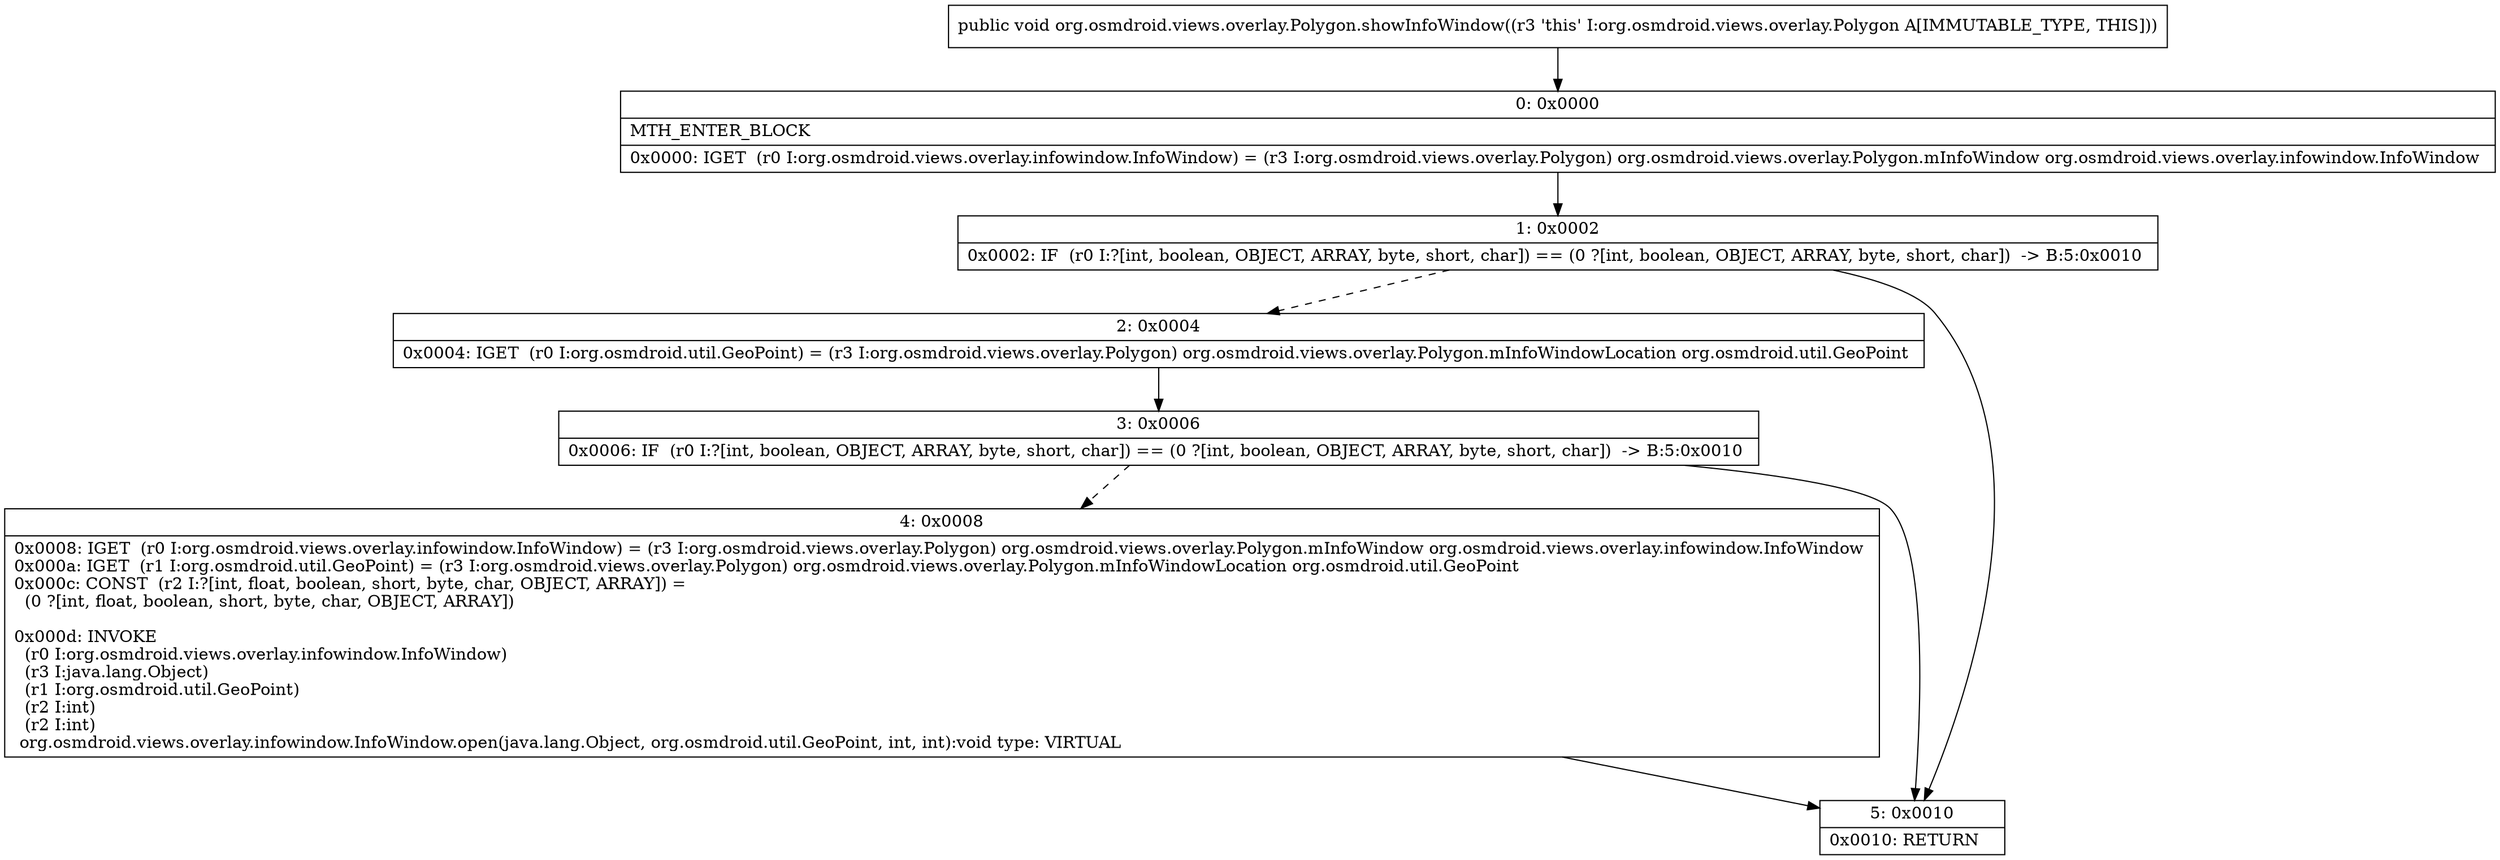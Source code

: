 digraph "CFG fororg.osmdroid.views.overlay.Polygon.showInfoWindow()V" {
Node_0 [shape=record,label="{0\:\ 0x0000|MTH_ENTER_BLOCK\l|0x0000: IGET  (r0 I:org.osmdroid.views.overlay.infowindow.InfoWindow) = (r3 I:org.osmdroid.views.overlay.Polygon) org.osmdroid.views.overlay.Polygon.mInfoWindow org.osmdroid.views.overlay.infowindow.InfoWindow \l}"];
Node_1 [shape=record,label="{1\:\ 0x0002|0x0002: IF  (r0 I:?[int, boolean, OBJECT, ARRAY, byte, short, char]) == (0 ?[int, boolean, OBJECT, ARRAY, byte, short, char])  \-\> B:5:0x0010 \l}"];
Node_2 [shape=record,label="{2\:\ 0x0004|0x0004: IGET  (r0 I:org.osmdroid.util.GeoPoint) = (r3 I:org.osmdroid.views.overlay.Polygon) org.osmdroid.views.overlay.Polygon.mInfoWindowLocation org.osmdroid.util.GeoPoint \l}"];
Node_3 [shape=record,label="{3\:\ 0x0006|0x0006: IF  (r0 I:?[int, boolean, OBJECT, ARRAY, byte, short, char]) == (0 ?[int, boolean, OBJECT, ARRAY, byte, short, char])  \-\> B:5:0x0010 \l}"];
Node_4 [shape=record,label="{4\:\ 0x0008|0x0008: IGET  (r0 I:org.osmdroid.views.overlay.infowindow.InfoWindow) = (r3 I:org.osmdroid.views.overlay.Polygon) org.osmdroid.views.overlay.Polygon.mInfoWindow org.osmdroid.views.overlay.infowindow.InfoWindow \l0x000a: IGET  (r1 I:org.osmdroid.util.GeoPoint) = (r3 I:org.osmdroid.views.overlay.Polygon) org.osmdroid.views.overlay.Polygon.mInfoWindowLocation org.osmdroid.util.GeoPoint \l0x000c: CONST  (r2 I:?[int, float, boolean, short, byte, char, OBJECT, ARRAY]) = \l  (0 ?[int, float, boolean, short, byte, char, OBJECT, ARRAY])\l \l0x000d: INVOKE  \l  (r0 I:org.osmdroid.views.overlay.infowindow.InfoWindow)\l  (r3 I:java.lang.Object)\l  (r1 I:org.osmdroid.util.GeoPoint)\l  (r2 I:int)\l  (r2 I:int)\l org.osmdroid.views.overlay.infowindow.InfoWindow.open(java.lang.Object, org.osmdroid.util.GeoPoint, int, int):void type: VIRTUAL \l}"];
Node_5 [shape=record,label="{5\:\ 0x0010|0x0010: RETURN   \l}"];
MethodNode[shape=record,label="{public void org.osmdroid.views.overlay.Polygon.showInfoWindow((r3 'this' I:org.osmdroid.views.overlay.Polygon A[IMMUTABLE_TYPE, THIS])) }"];
MethodNode -> Node_0;
Node_0 -> Node_1;
Node_1 -> Node_2[style=dashed];
Node_1 -> Node_5;
Node_2 -> Node_3;
Node_3 -> Node_4[style=dashed];
Node_3 -> Node_5;
Node_4 -> Node_5;
}

